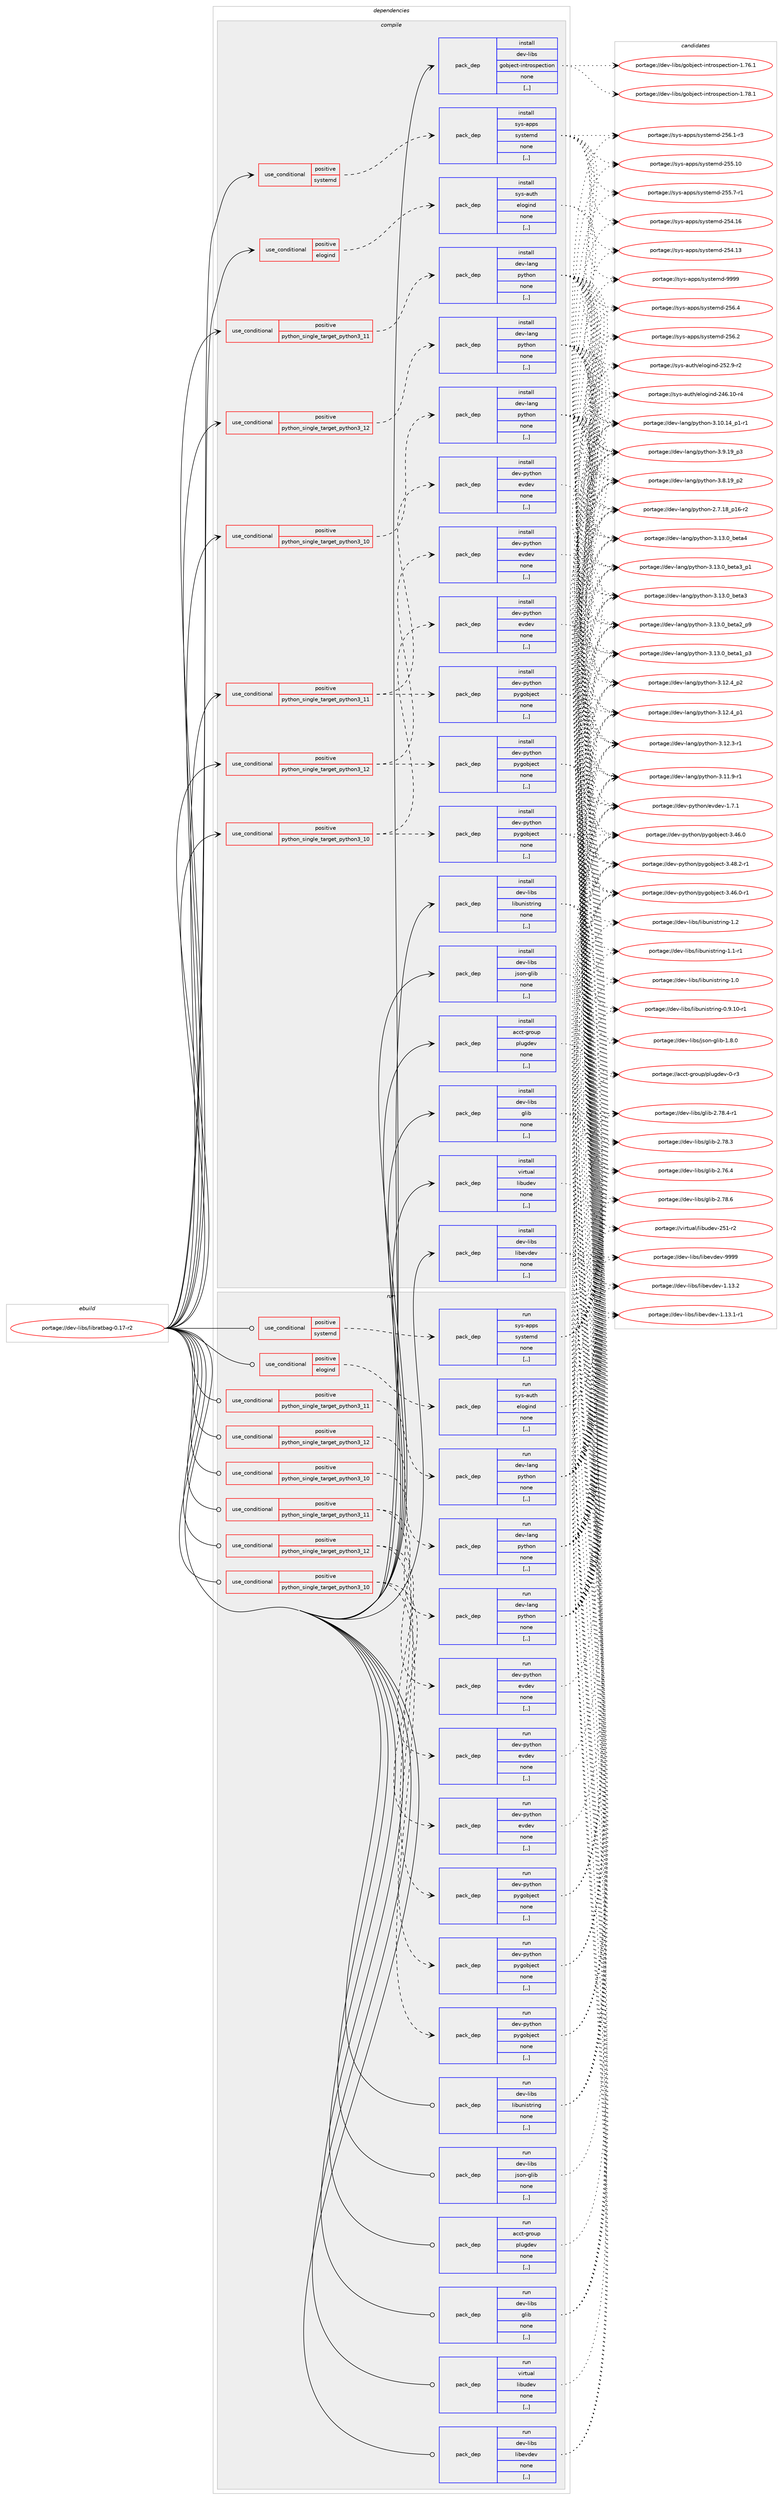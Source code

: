 digraph prolog {

# *************
# Graph options
# *************

newrank=true;
concentrate=true;
compound=true;
graph [rankdir=LR,fontname=Helvetica,fontsize=10,ranksep=1.5];#, ranksep=2.5, nodesep=0.2];
edge  [arrowhead=vee];
node  [fontname=Helvetica,fontsize=10];

# **********
# The ebuild
# **********

subgraph cluster_leftcol {
color=gray;
label=<<i>ebuild</i>>;
id [label="portage://dev-libs/libratbag-0.17-r2", color=red, width=4, href="../dev-libs/libratbag-0.17-r2.svg"];
}

# ****************
# The dependencies
# ****************

subgraph cluster_midcol {
color=gray;
label=<<i>dependencies</i>>;
subgraph cluster_compile {
fillcolor="#eeeeee";
style=filled;
label=<<i>compile</i>>;
subgraph cond27212 {
dependency111321 [label=<<TABLE BORDER="0" CELLBORDER="1" CELLSPACING="0" CELLPADDING="4"><TR><TD ROWSPAN="3" CELLPADDING="10">use_conditional</TD></TR><TR><TD>positive</TD></TR><TR><TD>elogind</TD></TR></TABLE>>, shape=none, color=red];
subgraph pack82915 {
dependency111322 [label=<<TABLE BORDER="0" CELLBORDER="1" CELLSPACING="0" CELLPADDING="4" WIDTH="220"><TR><TD ROWSPAN="6" CELLPADDING="30">pack_dep</TD></TR><TR><TD WIDTH="110">install</TD></TR><TR><TD>sys-auth</TD></TR><TR><TD>elogind</TD></TR><TR><TD>none</TD></TR><TR><TD>[,,]</TD></TR></TABLE>>, shape=none, color=blue];
}
dependency111321:e -> dependency111322:w [weight=20,style="dashed",arrowhead="vee"];
}
id:e -> dependency111321:w [weight=20,style="solid",arrowhead="vee"];
subgraph cond27213 {
dependency111323 [label=<<TABLE BORDER="0" CELLBORDER="1" CELLSPACING="0" CELLPADDING="4"><TR><TD ROWSPAN="3" CELLPADDING="10">use_conditional</TD></TR><TR><TD>positive</TD></TR><TR><TD>python_single_target_python3_10</TD></TR></TABLE>>, shape=none, color=red];
subgraph pack82916 {
dependency111324 [label=<<TABLE BORDER="0" CELLBORDER="1" CELLSPACING="0" CELLPADDING="4" WIDTH="220"><TR><TD ROWSPAN="6" CELLPADDING="30">pack_dep</TD></TR><TR><TD WIDTH="110">install</TD></TR><TR><TD>dev-lang</TD></TR><TR><TD>python</TD></TR><TR><TD>none</TD></TR><TR><TD>[,,]</TD></TR></TABLE>>, shape=none, color=blue];
}
dependency111323:e -> dependency111324:w [weight=20,style="dashed",arrowhead="vee"];
}
id:e -> dependency111323:w [weight=20,style="solid",arrowhead="vee"];
subgraph cond27214 {
dependency111325 [label=<<TABLE BORDER="0" CELLBORDER="1" CELLSPACING="0" CELLPADDING="4"><TR><TD ROWSPAN="3" CELLPADDING="10">use_conditional</TD></TR><TR><TD>positive</TD></TR><TR><TD>python_single_target_python3_10</TD></TR></TABLE>>, shape=none, color=red];
subgraph pack82917 {
dependency111326 [label=<<TABLE BORDER="0" CELLBORDER="1" CELLSPACING="0" CELLPADDING="4" WIDTH="220"><TR><TD ROWSPAN="6" CELLPADDING="30">pack_dep</TD></TR><TR><TD WIDTH="110">install</TD></TR><TR><TD>dev-python</TD></TR><TR><TD>pygobject</TD></TR><TR><TD>none</TD></TR><TR><TD>[,,]</TD></TR></TABLE>>, shape=none, color=blue];
}
dependency111325:e -> dependency111326:w [weight=20,style="dashed",arrowhead="vee"];
subgraph pack82918 {
dependency111327 [label=<<TABLE BORDER="0" CELLBORDER="1" CELLSPACING="0" CELLPADDING="4" WIDTH="220"><TR><TD ROWSPAN="6" CELLPADDING="30">pack_dep</TD></TR><TR><TD WIDTH="110">install</TD></TR><TR><TD>dev-python</TD></TR><TR><TD>evdev</TD></TR><TR><TD>none</TD></TR><TR><TD>[,,]</TD></TR></TABLE>>, shape=none, color=blue];
}
dependency111325:e -> dependency111327:w [weight=20,style="dashed",arrowhead="vee"];
}
id:e -> dependency111325:w [weight=20,style="solid",arrowhead="vee"];
subgraph cond27215 {
dependency111328 [label=<<TABLE BORDER="0" CELLBORDER="1" CELLSPACING="0" CELLPADDING="4"><TR><TD ROWSPAN="3" CELLPADDING="10">use_conditional</TD></TR><TR><TD>positive</TD></TR><TR><TD>python_single_target_python3_11</TD></TR></TABLE>>, shape=none, color=red];
subgraph pack82919 {
dependency111329 [label=<<TABLE BORDER="0" CELLBORDER="1" CELLSPACING="0" CELLPADDING="4" WIDTH="220"><TR><TD ROWSPAN="6" CELLPADDING="30">pack_dep</TD></TR><TR><TD WIDTH="110">install</TD></TR><TR><TD>dev-lang</TD></TR><TR><TD>python</TD></TR><TR><TD>none</TD></TR><TR><TD>[,,]</TD></TR></TABLE>>, shape=none, color=blue];
}
dependency111328:e -> dependency111329:w [weight=20,style="dashed",arrowhead="vee"];
}
id:e -> dependency111328:w [weight=20,style="solid",arrowhead="vee"];
subgraph cond27216 {
dependency111330 [label=<<TABLE BORDER="0" CELLBORDER="1" CELLSPACING="0" CELLPADDING="4"><TR><TD ROWSPAN="3" CELLPADDING="10">use_conditional</TD></TR><TR><TD>positive</TD></TR><TR><TD>python_single_target_python3_11</TD></TR></TABLE>>, shape=none, color=red];
subgraph pack82920 {
dependency111331 [label=<<TABLE BORDER="0" CELLBORDER="1" CELLSPACING="0" CELLPADDING="4" WIDTH="220"><TR><TD ROWSPAN="6" CELLPADDING="30">pack_dep</TD></TR><TR><TD WIDTH="110">install</TD></TR><TR><TD>dev-python</TD></TR><TR><TD>pygobject</TD></TR><TR><TD>none</TD></TR><TR><TD>[,,]</TD></TR></TABLE>>, shape=none, color=blue];
}
dependency111330:e -> dependency111331:w [weight=20,style="dashed",arrowhead="vee"];
subgraph pack82921 {
dependency111332 [label=<<TABLE BORDER="0" CELLBORDER="1" CELLSPACING="0" CELLPADDING="4" WIDTH="220"><TR><TD ROWSPAN="6" CELLPADDING="30">pack_dep</TD></TR><TR><TD WIDTH="110">install</TD></TR><TR><TD>dev-python</TD></TR><TR><TD>evdev</TD></TR><TR><TD>none</TD></TR><TR><TD>[,,]</TD></TR></TABLE>>, shape=none, color=blue];
}
dependency111330:e -> dependency111332:w [weight=20,style="dashed",arrowhead="vee"];
}
id:e -> dependency111330:w [weight=20,style="solid",arrowhead="vee"];
subgraph cond27217 {
dependency111333 [label=<<TABLE BORDER="0" CELLBORDER="1" CELLSPACING="0" CELLPADDING="4"><TR><TD ROWSPAN="3" CELLPADDING="10">use_conditional</TD></TR><TR><TD>positive</TD></TR><TR><TD>python_single_target_python3_12</TD></TR></TABLE>>, shape=none, color=red];
subgraph pack82922 {
dependency111334 [label=<<TABLE BORDER="0" CELLBORDER="1" CELLSPACING="0" CELLPADDING="4" WIDTH="220"><TR><TD ROWSPAN="6" CELLPADDING="30">pack_dep</TD></TR><TR><TD WIDTH="110">install</TD></TR><TR><TD>dev-lang</TD></TR><TR><TD>python</TD></TR><TR><TD>none</TD></TR><TR><TD>[,,]</TD></TR></TABLE>>, shape=none, color=blue];
}
dependency111333:e -> dependency111334:w [weight=20,style="dashed",arrowhead="vee"];
}
id:e -> dependency111333:w [weight=20,style="solid",arrowhead="vee"];
subgraph cond27218 {
dependency111335 [label=<<TABLE BORDER="0" CELLBORDER="1" CELLSPACING="0" CELLPADDING="4"><TR><TD ROWSPAN="3" CELLPADDING="10">use_conditional</TD></TR><TR><TD>positive</TD></TR><TR><TD>python_single_target_python3_12</TD></TR></TABLE>>, shape=none, color=red];
subgraph pack82923 {
dependency111336 [label=<<TABLE BORDER="0" CELLBORDER="1" CELLSPACING="0" CELLPADDING="4" WIDTH="220"><TR><TD ROWSPAN="6" CELLPADDING="30">pack_dep</TD></TR><TR><TD WIDTH="110">install</TD></TR><TR><TD>dev-python</TD></TR><TR><TD>pygobject</TD></TR><TR><TD>none</TD></TR><TR><TD>[,,]</TD></TR></TABLE>>, shape=none, color=blue];
}
dependency111335:e -> dependency111336:w [weight=20,style="dashed",arrowhead="vee"];
subgraph pack82924 {
dependency111337 [label=<<TABLE BORDER="0" CELLBORDER="1" CELLSPACING="0" CELLPADDING="4" WIDTH="220"><TR><TD ROWSPAN="6" CELLPADDING="30">pack_dep</TD></TR><TR><TD WIDTH="110">install</TD></TR><TR><TD>dev-python</TD></TR><TR><TD>evdev</TD></TR><TR><TD>none</TD></TR><TR><TD>[,,]</TD></TR></TABLE>>, shape=none, color=blue];
}
dependency111335:e -> dependency111337:w [weight=20,style="dashed",arrowhead="vee"];
}
id:e -> dependency111335:w [weight=20,style="solid",arrowhead="vee"];
subgraph cond27219 {
dependency111338 [label=<<TABLE BORDER="0" CELLBORDER="1" CELLSPACING="0" CELLPADDING="4"><TR><TD ROWSPAN="3" CELLPADDING="10">use_conditional</TD></TR><TR><TD>positive</TD></TR><TR><TD>systemd</TD></TR></TABLE>>, shape=none, color=red];
subgraph pack82925 {
dependency111339 [label=<<TABLE BORDER="0" CELLBORDER="1" CELLSPACING="0" CELLPADDING="4" WIDTH="220"><TR><TD ROWSPAN="6" CELLPADDING="30">pack_dep</TD></TR><TR><TD WIDTH="110">install</TD></TR><TR><TD>sys-apps</TD></TR><TR><TD>systemd</TD></TR><TR><TD>none</TD></TR><TR><TD>[,,]</TD></TR></TABLE>>, shape=none, color=blue];
}
dependency111338:e -> dependency111339:w [weight=20,style="dashed",arrowhead="vee"];
}
id:e -> dependency111338:w [weight=20,style="solid",arrowhead="vee"];
subgraph pack82926 {
dependency111340 [label=<<TABLE BORDER="0" CELLBORDER="1" CELLSPACING="0" CELLPADDING="4" WIDTH="220"><TR><TD ROWSPAN="6" CELLPADDING="30">pack_dep</TD></TR><TR><TD WIDTH="110">install</TD></TR><TR><TD>acct-group</TD></TR><TR><TD>plugdev</TD></TR><TR><TD>none</TD></TR><TR><TD>[,,]</TD></TR></TABLE>>, shape=none, color=blue];
}
id:e -> dependency111340:w [weight=20,style="solid",arrowhead="vee"];
subgraph pack82927 {
dependency111341 [label=<<TABLE BORDER="0" CELLBORDER="1" CELLSPACING="0" CELLPADDING="4" WIDTH="220"><TR><TD ROWSPAN="6" CELLPADDING="30">pack_dep</TD></TR><TR><TD WIDTH="110">install</TD></TR><TR><TD>dev-libs</TD></TR><TR><TD>glib</TD></TR><TR><TD>none</TD></TR><TR><TD>[,,]</TD></TR></TABLE>>, shape=none, color=blue];
}
id:e -> dependency111341:w [weight=20,style="solid",arrowhead="vee"];
subgraph pack82928 {
dependency111342 [label=<<TABLE BORDER="0" CELLBORDER="1" CELLSPACING="0" CELLPADDING="4" WIDTH="220"><TR><TD ROWSPAN="6" CELLPADDING="30">pack_dep</TD></TR><TR><TD WIDTH="110">install</TD></TR><TR><TD>dev-libs</TD></TR><TR><TD>gobject-introspection</TD></TR><TR><TD>none</TD></TR><TR><TD>[,,]</TD></TR></TABLE>>, shape=none, color=blue];
}
id:e -> dependency111342:w [weight=20,style="solid",arrowhead="vee"];
subgraph pack82929 {
dependency111343 [label=<<TABLE BORDER="0" CELLBORDER="1" CELLSPACING="0" CELLPADDING="4" WIDTH="220"><TR><TD ROWSPAN="6" CELLPADDING="30">pack_dep</TD></TR><TR><TD WIDTH="110">install</TD></TR><TR><TD>dev-libs</TD></TR><TR><TD>json-glib</TD></TR><TR><TD>none</TD></TR><TR><TD>[,,]</TD></TR></TABLE>>, shape=none, color=blue];
}
id:e -> dependency111343:w [weight=20,style="solid",arrowhead="vee"];
subgraph pack82930 {
dependency111344 [label=<<TABLE BORDER="0" CELLBORDER="1" CELLSPACING="0" CELLPADDING="4" WIDTH="220"><TR><TD ROWSPAN="6" CELLPADDING="30">pack_dep</TD></TR><TR><TD WIDTH="110">install</TD></TR><TR><TD>dev-libs</TD></TR><TR><TD>libevdev</TD></TR><TR><TD>none</TD></TR><TR><TD>[,,]</TD></TR></TABLE>>, shape=none, color=blue];
}
id:e -> dependency111344:w [weight=20,style="solid",arrowhead="vee"];
subgraph pack82931 {
dependency111345 [label=<<TABLE BORDER="0" CELLBORDER="1" CELLSPACING="0" CELLPADDING="4" WIDTH="220"><TR><TD ROWSPAN="6" CELLPADDING="30">pack_dep</TD></TR><TR><TD WIDTH="110">install</TD></TR><TR><TD>dev-libs</TD></TR><TR><TD>libunistring</TD></TR><TR><TD>none</TD></TR><TR><TD>[,,]</TD></TR></TABLE>>, shape=none, color=blue];
}
id:e -> dependency111345:w [weight=20,style="solid",arrowhead="vee"];
subgraph pack82932 {
dependency111346 [label=<<TABLE BORDER="0" CELLBORDER="1" CELLSPACING="0" CELLPADDING="4" WIDTH="220"><TR><TD ROWSPAN="6" CELLPADDING="30">pack_dep</TD></TR><TR><TD WIDTH="110">install</TD></TR><TR><TD>virtual</TD></TR><TR><TD>libudev</TD></TR><TR><TD>none</TD></TR><TR><TD>[,,]</TD></TR></TABLE>>, shape=none, color=blue];
}
id:e -> dependency111346:w [weight=20,style="solid",arrowhead="vee"];
}
subgraph cluster_compileandrun {
fillcolor="#eeeeee";
style=filled;
label=<<i>compile and run</i>>;
}
subgraph cluster_run {
fillcolor="#eeeeee";
style=filled;
label=<<i>run</i>>;
subgraph cond27220 {
dependency111347 [label=<<TABLE BORDER="0" CELLBORDER="1" CELLSPACING="0" CELLPADDING="4"><TR><TD ROWSPAN="3" CELLPADDING="10">use_conditional</TD></TR><TR><TD>positive</TD></TR><TR><TD>elogind</TD></TR></TABLE>>, shape=none, color=red];
subgraph pack82933 {
dependency111348 [label=<<TABLE BORDER="0" CELLBORDER="1" CELLSPACING="0" CELLPADDING="4" WIDTH="220"><TR><TD ROWSPAN="6" CELLPADDING="30">pack_dep</TD></TR><TR><TD WIDTH="110">run</TD></TR><TR><TD>sys-auth</TD></TR><TR><TD>elogind</TD></TR><TR><TD>none</TD></TR><TR><TD>[,,]</TD></TR></TABLE>>, shape=none, color=blue];
}
dependency111347:e -> dependency111348:w [weight=20,style="dashed",arrowhead="vee"];
}
id:e -> dependency111347:w [weight=20,style="solid",arrowhead="odot"];
subgraph cond27221 {
dependency111349 [label=<<TABLE BORDER="0" CELLBORDER="1" CELLSPACING="0" CELLPADDING="4"><TR><TD ROWSPAN="3" CELLPADDING="10">use_conditional</TD></TR><TR><TD>positive</TD></TR><TR><TD>python_single_target_python3_10</TD></TR></TABLE>>, shape=none, color=red];
subgraph pack82934 {
dependency111350 [label=<<TABLE BORDER="0" CELLBORDER="1" CELLSPACING="0" CELLPADDING="4" WIDTH="220"><TR><TD ROWSPAN="6" CELLPADDING="30">pack_dep</TD></TR><TR><TD WIDTH="110">run</TD></TR><TR><TD>dev-lang</TD></TR><TR><TD>python</TD></TR><TR><TD>none</TD></TR><TR><TD>[,,]</TD></TR></TABLE>>, shape=none, color=blue];
}
dependency111349:e -> dependency111350:w [weight=20,style="dashed",arrowhead="vee"];
}
id:e -> dependency111349:w [weight=20,style="solid",arrowhead="odot"];
subgraph cond27222 {
dependency111351 [label=<<TABLE BORDER="0" CELLBORDER="1" CELLSPACING="0" CELLPADDING="4"><TR><TD ROWSPAN="3" CELLPADDING="10">use_conditional</TD></TR><TR><TD>positive</TD></TR><TR><TD>python_single_target_python3_10</TD></TR></TABLE>>, shape=none, color=red];
subgraph pack82935 {
dependency111352 [label=<<TABLE BORDER="0" CELLBORDER="1" CELLSPACING="0" CELLPADDING="4" WIDTH="220"><TR><TD ROWSPAN="6" CELLPADDING="30">pack_dep</TD></TR><TR><TD WIDTH="110">run</TD></TR><TR><TD>dev-python</TD></TR><TR><TD>pygobject</TD></TR><TR><TD>none</TD></TR><TR><TD>[,,]</TD></TR></TABLE>>, shape=none, color=blue];
}
dependency111351:e -> dependency111352:w [weight=20,style="dashed",arrowhead="vee"];
subgraph pack82936 {
dependency111353 [label=<<TABLE BORDER="0" CELLBORDER="1" CELLSPACING="0" CELLPADDING="4" WIDTH="220"><TR><TD ROWSPAN="6" CELLPADDING="30">pack_dep</TD></TR><TR><TD WIDTH="110">run</TD></TR><TR><TD>dev-python</TD></TR><TR><TD>evdev</TD></TR><TR><TD>none</TD></TR><TR><TD>[,,]</TD></TR></TABLE>>, shape=none, color=blue];
}
dependency111351:e -> dependency111353:w [weight=20,style="dashed",arrowhead="vee"];
}
id:e -> dependency111351:w [weight=20,style="solid",arrowhead="odot"];
subgraph cond27223 {
dependency111354 [label=<<TABLE BORDER="0" CELLBORDER="1" CELLSPACING="0" CELLPADDING="4"><TR><TD ROWSPAN="3" CELLPADDING="10">use_conditional</TD></TR><TR><TD>positive</TD></TR><TR><TD>python_single_target_python3_11</TD></TR></TABLE>>, shape=none, color=red];
subgraph pack82937 {
dependency111355 [label=<<TABLE BORDER="0" CELLBORDER="1" CELLSPACING="0" CELLPADDING="4" WIDTH="220"><TR><TD ROWSPAN="6" CELLPADDING="30">pack_dep</TD></TR><TR><TD WIDTH="110">run</TD></TR><TR><TD>dev-lang</TD></TR><TR><TD>python</TD></TR><TR><TD>none</TD></TR><TR><TD>[,,]</TD></TR></TABLE>>, shape=none, color=blue];
}
dependency111354:e -> dependency111355:w [weight=20,style="dashed",arrowhead="vee"];
}
id:e -> dependency111354:w [weight=20,style="solid",arrowhead="odot"];
subgraph cond27224 {
dependency111356 [label=<<TABLE BORDER="0" CELLBORDER="1" CELLSPACING="0" CELLPADDING="4"><TR><TD ROWSPAN="3" CELLPADDING="10">use_conditional</TD></TR><TR><TD>positive</TD></TR><TR><TD>python_single_target_python3_11</TD></TR></TABLE>>, shape=none, color=red];
subgraph pack82938 {
dependency111357 [label=<<TABLE BORDER="0" CELLBORDER="1" CELLSPACING="0" CELLPADDING="4" WIDTH="220"><TR><TD ROWSPAN="6" CELLPADDING="30">pack_dep</TD></TR><TR><TD WIDTH="110">run</TD></TR><TR><TD>dev-python</TD></TR><TR><TD>pygobject</TD></TR><TR><TD>none</TD></TR><TR><TD>[,,]</TD></TR></TABLE>>, shape=none, color=blue];
}
dependency111356:e -> dependency111357:w [weight=20,style="dashed",arrowhead="vee"];
subgraph pack82939 {
dependency111358 [label=<<TABLE BORDER="0" CELLBORDER="1" CELLSPACING="0" CELLPADDING="4" WIDTH="220"><TR><TD ROWSPAN="6" CELLPADDING="30">pack_dep</TD></TR><TR><TD WIDTH="110">run</TD></TR><TR><TD>dev-python</TD></TR><TR><TD>evdev</TD></TR><TR><TD>none</TD></TR><TR><TD>[,,]</TD></TR></TABLE>>, shape=none, color=blue];
}
dependency111356:e -> dependency111358:w [weight=20,style="dashed",arrowhead="vee"];
}
id:e -> dependency111356:w [weight=20,style="solid",arrowhead="odot"];
subgraph cond27225 {
dependency111359 [label=<<TABLE BORDER="0" CELLBORDER="1" CELLSPACING="0" CELLPADDING="4"><TR><TD ROWSPAN="3" CELLPADDING="10">use_conditional</TD></TR><TR><TD>positive</TD></TR><TR><TD>python_single_target_python3_12</TD></TR></TABLE>>, shape=none, color=red];
subgraph pack82940 {
dependency111360 [label=<<TABLE BORDER="0" CELLBORDER="1" CELLSPACING="0" CELLPADDING="4" WIDTH="220"><TR><TD ROWSPAN="6" CELLPADDING="30">pack_dep</TD></TR><TR><TD WIDTH="110">run</TD></TR><TR><TD>dev-lang</TD></TR><TR><TD>python</TD></TR><TR><TD>none</TD></TR><TR><TD>[,,]</TD></TR></TABLE>>, shape=none, color=blue];
}
dependency111359:e -> dependency111360:w [weight=20,style="dashed",arrowhead="vee"];
}
id:e -> dependency111359:w [weight=20,style="solid",arrowhead="odot"];
subgraph cond27226 {
dependency111361 [label=<<TABLE BORDER="0" CELLBORDER="1" CELLSPACING="0" CELLPADDING="4"><TR><TD ROWSPAN="3" CELLPADDING="10">use_conditional</TD></TR><TR><TD>positive</TD></TR><TR><TD>python_single_target_python3_12</TD></TR></TABLE>>, shape=none, color=red];
subgraph pack82941 {
dependency111362 [label=<<TABLE BORDER="0" CELLBORDER="1" CELLSPACING="0" CELLPADDING="4" WIDTH="220"><TR><TD ROWSPAN="6" CELLPADDING="30">pack_dep</TD></TR><TR><TD WIDTH="110">run</TD></TR><TR><TD>dev-python</TD></TR><TR><TD>pygobject</TD></TR><TR><TD>none</TD></TR><TR><TD>[,,]</TD></TR></TABLE>>, shape=none, color=blue];
}
dependency111361:e -> dependency111362:w [weight=20,style="dashed",arrowhead="vee"];
subgraph pack82942 {
dependency111363 [label=<<TABLE BORDER="0" CELLBORDER="1" CELLSPACING="0" CELLPADDING="4" WIDTH="220"><TR><TD ROWSPAN="6" CELLPADDING="30">pack_dep</TD></TR><TR><TD WIDTH="110">run</TD></TR><TR><TD>dev-python</TD></TR><TR><TD>evdev</TD></TR><TR><TD>none</TD></TR><TR><TD>[,,]</TD></TR></TABLE>>, shape=none, color=blue];
}
dependency111361:e -> dependency111363:w [weight=20,style="dashed",arrowhead="vee"];
}
id:e -> dependency111361:w [weight=20,style="solid",arrowhead="odot"];
subgraph cond27227 {
dependency111364 [label=<<TABLE BORDER="0" CELLBORDER="1" CELLSPACING="0" CELLPADDING="4"><TR><TD ROWSPAN="3" CELLPADDING="10">use_conditional</TD></TR><TR><TD>positive</TD></TR><TR><TD>systemd</TD></TR></TABLE>>, shape=none, color=red];
subgraph pack82943 {
dependency111365 [label=<<TABLE BORDER="0" CELLBORDER="1" CELLSPACING="0" CELLPADDING="4" WIDTH="220"><TR><TD ROWSPAN="6" CELLPADDING="30">pack_dep</TD></TR><TR><TD WIDTH="110">run</TD></TR><TR><TD>sys-apps</TD></TR><TR><TD>systemd</TD></TR><TR><TD>none</TD></TR><TR><TD>[,,]</TD></TR></TABLE>>, shape=none, color=blue];
}
dependency111364:e -> dependency111365:w [weight=20,style="dashed",arrowhead="vee"];
}
id:e -> dependency111364:w [weight=20,style="solid",arrowhead="odot"];
subgraph pack82944 {
dependency111366 [label=<<TABLE BORDER="0" CELLBORDER="1" CELLSPACING="0" CELLPADDING="4" WIDTH="220"><TR><TD ROWSPAN="6" CELLPADDING="30">pack_dep</TD></TR><TR><TD WIDTH="110">run</TD></TR><TR><TD>acct-group</TD></TR><TR><TD>plugdev</TD></TR><TR><TD>none</TD></TR><TR><TD>[,,]</TD></TR></TABLE>>, shape=none, color=blue];
}
id:e -> dependency111366:w [weight=20,style="solid",arrowhead="odot"];
subgraph pack82945 {
dependency111367 [label=<<TABLE BORDER="0" CELLBORDER="1" CELLSPACING="0" CELLPADDING="4" WIDTH="220"><TR><TD ROWSPAN="6" CELLPADDING="30">pack_dep</TD></TR><TR><TD WIDTH="110">run</TD></TR><TR><TD>dev-libs</TD></TR><TR><TD>glib</TD></TR><TR><TD>none</TD></TR><TR><TD>[,,]</TD></TR></TABLE>>, shape=none, color=blue];
}
id:e -> dependency111367:w [weight=20,style="solid",arrowhead="odot"];
subgraph pack82946 {
dependency111368 [label=<<TABLE BORDER="0" CELLBORDER="1" CELLSPACING="0" CELLPADDING="4" WIDTH="220"><TR><TD ROWSPAN="6" CELLPADDING="30">pack_dep</TD></TR><TR><TD WIDTH="110">run</TD></TR><TR><TD>dev-libs</TD></TR><TR><TD>json-glib</TD></TR><TR><TD>none</TD></TR><TR><TD>[,,]</TD></TR></TABLE>>, shape=none, color=blue];
}
id:e -> dependency111368:w [weight=20,style="solid",arrowhead="odot"];
subgraph pack82947 {
dependency111369 [label=<<TABLE BORDER="0" CELLBORDER="1" CELLSPACING="0" CELLPADDING="4" WIDTH="220"><TR><TD ROWSPAN="6" CELLPADDING="30">pack_dep</TD></TR><TR><TD WIDTH="110">run</TD></TR><TR><TD>dev-libs</TD></TR><TR><TD>libevdev</TD></TR><TR><TD>none</TD></TR><TR><TD>[,,]</TD></TR></TABLE>>, shape=none, color=blue];
}
id:e -> dependency111369:w [weight=20,style="solid",arrowhead="odot"];
subgraph pack82948 {
dependency111370 [label=<<TABLE BORDER="0" CELLBORDER="1" CELLSPACING="0" CELLPADDING="4" WIDTH="220"><TR><TD ROWSPAN="6" CELLPADDING="30">pack_dep</TD></TR><TR><TD WIDTH="110">run</TD></TR><TR><TD>dev-libs</TD></TR><TR><TD>libunistring</TD></TR><TR><TD>none</TD></TR><TR><TD>[,,]</TD></TR></TABLE>>, shape=none, color=blue];
}
id:e -> dependency111370:w [weight=20,style="solid",arrowhead="odot"];
subgraph pack82949 {
dependency111371 [label=<<TABLE BORDER="0" CELLBORDER="1" CELLSPACING="0" CELLPADDING="4" WIDTH="220"><TR><TD ROWSPAN="6" CELLPADDING="30">pack_dep</TD></TR><TR><TD WIDTH="110">run</TD></TR><TR><TD>virtual</TD></TR><TR><TD>libudev</TD></TR><TR><TD>none</TD></TR><TR><TD>[,,]</TD></TR></TABLE>>, shape=none, color=blue];
}
id:e -> dependency111371:w [weight=20,style="solid",arrowhead="odot"];
}
}

# **************
# The candidates
# **************

subgraph cluster_choices {
rank=same;
color=gray;
label=<<i>candidates</i>>;

subgraph choice82915 {
color=black;
nodesep=1;
choice1151211154597117116104471011081111031051101004550535046574511450 [label="portage://sys-auth/elogind-252.9-r2", color=red, width=4,href="../sys-auth/elogind-252.9-r2.svg"];
choice115121115459711711610447101108111103105110100455052544649484511452 [label="portage://sys-auth/elogind-246.10-r4", color=red, width=4,href="../sys-auth/elogind-246.10-r4.svg"];
dependency111322:e -> choice1151211154597117116104471011081111031051101004550535046574511450:w [style=dotted,weight="100"];
dependency111322:e -> choice115121115459711711610447101108111103105110100455052544649484511452:w [style=dotted,weight="100"];
}
subgraph choice82916 {
color=black;
nodesep=1;
choice1001011184510897110103471121211161041111104551464951464895981011169752 [label="portage://dev-lang/python-3.13.0_beta4", color=red, width=4,href="../dev-lang/python-3.13.0_beta4.svg"];
choice10010111845108971101034711212111610411111045514649514648959810111697519511249 [label="portage://dev-lang/python-3.13.0_beta3_p1", color=red, width=4,href="../dev-lang/python-3.13.0_beta3_p1.svg"];
choice1001011184510897110103471121211161041111104551464951464895981011169751 [label="portage://dev-lang/python-3.13.0_beta3", color=red, width=4,href="../dev-lang/python-3.13.0_beta3.svg"];
choice10010111845108971101034711212111610411111045514649514648959810111697509511257 [label="portage://dev-lang/python-3.13.0_beta2_p9", color=red, width=4,href="../dev-lang/python-3.13.0_beta2_p9.svg"];
choice10010111845108971101034711212111610411111045514649514648959810111697499511251 [label="portage://dev-lang/python-3.13.0_beta1_p3", color=red, width=4,href="../dev-lang/python-3.13.0_beta1_p3.svg"];
choice100101118451089711010347112121116104111110455146495046529511250 [label="portage://dev-lang/python-3.12.4_p2", color=red, width=4,href="../dev-lang/python-3.12.4_p2.svg"];
choice100101118451089711010347112121116104111110455146495046529511249 [label="portage://dev-lang/python-3.12.4_p1", color=red, width=4,href="../dev-lang/python-3.12.4_p1.svg"];
choice100101118451089711010347112121116104111110455146495046514511449 [label="portage://dev-lang/python-3.12.3-r1", color=red, width=4,href="../dev-lang/python-3.12.3-r1.svg"];
choice100101118451089711010347112121116104111110455146494946574511449 [label="portage://dev-lang/python-3.11.9-r1", color=red, width=4,href="../dev-lang/python-3.11.9-r1.svg"];
choice100101118451089711010347112121116104111110455146494846495295112494511449 [label="portage://dev-lang/python-3.10.14_p1-r1", color=red, width=4,href="../dev-lang/python-3.10.14_p1-r1.svg"];
choice100101118451089711010347112121116104111110455146574649579511251 [label="portage://dev-lang/python-3.9.19_p3", color=red, width=4,href="../dev-lang/python-3.9.19_p3.svg"];
choice100101118451089711010347112121116104111110455146564649579511250 [label="portage://dev-lang/python-3.8.19_p2", color=red, width=4,href="../dev-lang/python-3.8.19_p2.svg"];
choice100101118451089711010347112121116104111110455046554649569511249544511450 [label="portage://dev-lang/python-2.7.18_p16-r2", color=red, width=4,href="../dev-lang/python-2.7.18_p16-r2.svg"];
dependency111324:e -> choice1001011184510897110103471121211161041111104551464951464895981011169752:w [style=dotted,weight="100"];
dependency111324:e -> choice10010111845108971101034711212111610411111045514649514648959810111697519511249:w [style=dotted,weight="100"];
dependency111324:e -> choice1001011184510897110103471121211161041111104551464951464895981011169751:w [style=dotted,weight="100"];
dependency111324:e -> choice10010111845108971101034711212111610411111045514649514648959810111697509511257:w [style=dotted,weight="100"];
dependency111324:e -> choice10010111845108971101034711212111610411111045514649514648959810111697499511251:w [style=dotted,weight="100"];
dependency111324:e -> choice100101118451089711010347112121116104111110455146495046529511250:w [style=dotted,weight="100"];
dependency111324:e -> choice100101118451089711010347112121116104111110455146495046529511249:w [style=dotted,weight="100"];
dependency111324:e -> choice100101118451089711010347112121116104111110455146495046514511449:w [style=dotted,weight="100"];
dependency111324:e -> choice100101118451089711010347112121116104111110455146494946574511449:w [style=dotted,weight="100"];
dependency111324:e -> choice100101118451089711010347112121116104111110455146494846495295112494511449:w [style=dotted,weight="100"];
dependency111324:e -> choice100101118451089711010347112121116104111110455146574649579511251:w [style=dotted,weight="100"];
dependency111324:e -> choice100101118451089711010347112121116104111110455146564649579511250:w [style=dotted,weight="100"];
dependency111324:e -> choice100101118451089711010347112121116104111110455046554649569511249544511450:w [style=dotted,weight="100"];
}
subgraph choice82917 {
color=black;
nodesep=1;
choice10010111845112121116104111110471121211031119810610199116455146525646504511449 [label="portage://dev-python/pygobject-3.48.2-r1", color=red, width=4,href="../dev-python/pygobject-3.48.2-r1.svg"];
choice10010111845112121116104111110471121211031119810610199116455146525446484511449 [label="portage://dev-python/pygobject-3.46.0-r1", color=red, width=4,href="../dev-python/pygobject-3.46.0-r1.svg"];
choice1001011184511212111610411111047112121103111981061019911645514652544648 [label="portage://dev-python/pygobject-3.46.0", color=red, width=4,href="../dev-python/pygobject-3.46.0.svg"];
dependency111326:e -> choice10010111845112121116104111110471121211031119810610199116455146525646504511449:w [style=dotted,weight="100"];
dependency111326:e -> choice10010111845112121116104111110471121211031119810610199116455146525446484511449:w [style=dotted,weight="100"];
dependency111326:e -> choice1001011184511212111610411111047112121103111981061019911645514652544648:w [style=dotted,weight="100"];
}
subgraph choice82918 {
color=black;
nodesep=1;
choice1001011184511212111610411111047101118100101118454946554649 [label="portage://dev-python/evdev-1.7.1", color=red, width=4,href="../dev-python/evdev-1.7.1.svg"];
dependency111327:e -> choice1001011184511212111610411111047101118100101118454946554649:w [style=dotted,weight="100"];
}
subgraph choice82919 {
color=black;
nodesep=1;
choice1001011184510897110103471121211161041111104551464951464895981011169752 [label="portage://dev-lang/python-3.13.0_beta4", color=red, width=4,href="../dev-lang/python-3.13.0_beta4.svg"];
choice10010111845108971101034711212111610411111045514649514648959810111697519511249 [label="portage://dev-lang/python-3.13.0_beta3_p1", color=red, width=4,href="../dev-lang/python-3.13.0_beta3_p1.svg"];
choice1001011184510897110103471121211161041111104551464951464895981011169751 [label="portage://dev-lang/python-3.13.0_beta3", color=red, width=4,href="../dev-lang/python-3.13.0_beta3.svg"];
choice10010111845108971101034711212111610411111045514649514648959810111697509511257 [label="portage://dev-lang/python-3.13.0_beta2_p9", color=red, width=4,href="../dev-lang/python-3.13.0_beta2_p9.svg"];
choice10010111845108971101034711212111610411111045514649514648959810111697499511251 [label="portage://dev-lang/python-3.13.0_beta1_p3", color=red, width=4,href="../dev-lang/python-3.13.0_beta1_p3.svg"];
choice100101118451089711010347112121116104111110455146495046529511250 [label="portage://dev-lang/python-3.12.4_p2", color=red, width=4,href="../dev-lang/python-3.12.4_p2.svg"];
choice100101118451089711010347112121116104111110455146495046529511249 [label="portage://dev-lang/python-3.12.4_p1", color=red, width=4,href="../dev-lang/python-3.12.4_p1.svg"];
choice100101118451089711010347112121116104111110455146495046514511449 [label="portage://dev-lang/python-3.12.3-r1", color=red, width=4,href="../dev-lang/python-3.12.3-r1.svg"];
choice100101118451089711010347112121116104111110455146494946574511449 [label="portage://dev-lang/python-3.11.9-r1", color=red, width=4,href="../dev-lang/python-3.11.9-r1.svg"];
choice100101118451089711010347112121116104111110455146494846495295112494511449 [label="portage://dev-lang/python-3.10.14_p1-r1", color=red, width=4,href="../dev-lang/python-3.10.14_p1-r1.svg"];
choice100101118451089711010347112121116104111110455146574649579511251 [label="portage://dev-lang/python-3.9.19_p3", color=red, width=4,href="../dev-lang/python-3.9.19_p3.svg"];
choice100101118451089711010347112121116104111110455146564649579511250 [label="portage://dev-lang/python-3.8.19_p2", color=red, width=4,href="../dev-lang/python-3.8.19_p2.svg"];
choice100101118451089711010347112121116104111110455046554649569511249544511450 [label="portage://dev-lang/python-2.7.18_p16-r2", color=red, width=4,href="../dev-lang/python-2.7.18_p16-r2.svg"];
dependency111329:e -> choice1001011184510897110103471121211161041111104551464951464895981011169752:w [style=dotted,weight="100"];
dependency111329:e -> choice10010111845108971101034711212111610411111045514649514648959810111697519511249:w [style=dotted,weight="100"];
dependency111329:e -> choice1001011184510897110103471121211161041111104551464951464895981011169751:w [style=dotted,weight="100"];
dependency111329:e -> choice10010111845108971101034711212111610411111045514649514648959810111697509511257:w [style=dotted,weight="100"];
dependency111329:e -> choice10010111845108971101034711212111610411111045514649514648959810111697499511251:w [style=dotted,weight="100"];
dependency111329:e -> choice100101118451089711010347112121116104111110455146495046529511250:w [style=dotted,weight="100"];
dependency111329:e -> choice100101118451089711010347112121116104111110455146495046529511249:w [style=dotted,weight="100"];
dependency111329:e -> choice100101118451089711010347112121116104111110455146495046514511449:w [style=dotted,weight="100"];
dependency111329:e -> choice100101118451089711010347112121116104111110455146494946574511449:w [style=dotted,weight="100"];
dependency111329:e -> choice100101118451089711010347112121116104111110455146494846495295112494511449:w [style=dotted,weight="100"];
dependency111329:e -> choice100101118451089711010347112121116104111110455146574649579511251:w [style=dotted,weight="100"];
dependency111329:e -> choice100101118451089711010347112121116104111110455146564649579511250:w [style=dotted,weight="100"];
dependency111329:e -> choice100101118451089711010347112121116104111110455046554649569511249544511450:w [style=dotted,weight="100"];
}
subgraph choice82920 {
color=black;
nodesep=1;
choice10010111845112121116104111110471121211031119810610199116455146525646504511449 [label="portage://dev-python/pygobject-3.48.2-r1", color=red, width=4,href="../dev-python/pygobject-3.48.2-r1.svg"];
choice10010111845112121116104111110471121211031119810610199116455146525446484511449 [label="portage://dev-python/pygobject-3.46.0-r1", color=red, width=4,href="../dev-python/pygobject-3.46.0-r1.svg"];
choice1001011184511212111610411111047112121103111981061019911645514652544648 [label="portage://dev-python/pygobject-3.46.0", color=red, width=4,href="../dev-python/pygobject-3.46.0.svg"];
dependency111331:e -> choice10010111845112121116104111110471121211031119810610199116455146525646504511449:w [style=dotted,weight="100"];
dependency111331:e -> choice10010111845112121116104111110471121211031119810610199116455146525446484511449:w [style=dotted,weight="100"];
dependency111331:e -> choice1001011184511212111610411111047112121103111981061019911645514652544648:w [style=dotted,weight="100"];
}
subgraph choice82921 {
color=black;
nodesep=1;
choice1001011184511212111610411111047101118100101118454946554649 [label="portage://dev-python/evdev-1.7.1", color=red, width=4,href="../dev-python/evdev-1.7.1.svg"];
dependency111332:e -> choice1001011184511212111610411111047101118100101118454946554649:w [style=dotted,weight="100"];
}
subgraph choice82922 {
color=black;
nodesep=1;
choice1001011184510897110103471121211161041111104551464951464895981011169752 [label="portage://dev-lang/python-3.13.0_beta4", color=red, width=4,href="../dev-lang/python-3.13.0_beta4.svg"];
choice10010111845108971101034711212111610411111045514649514648959810111697519511249 [label="portage://dev-lang/python-3.13.0_beta3_p1", color=red, width=4,href="../dev-lang/python-3.13.0_beta3_p1.svg"];
choice1001011184510897110103471121211161041111104551464951464895981011169751 [label="portage://dev-lang/python-3.13.0_beta3", color=red, width=4,href="../dev-lang/python-3.13.0_beta3.svg"];
choice10010111845108971101034711212111610411111045514649514648959810111697509511257 [label="portage://dev-lang/python-3.13.0_beta2_p9", color=red, width=4,href="../dev-lang/python-3.13.0_beta2_p9.svg"];
choice10010111845108971101034711212111610411111045514649514648959810111697499511251 [label="portage://dev-lang/python-3.13.0_beta1_p3", color=red, width=4,href="../dev-lang/python-3.13.0_beta1_p3.svg"];
choice100101118451089711010347112121116104111110455146495046529511250 [label="portage://dev-lang/python-3.12.4_p2", color=red, width=4,href="../dev-lang/python-3.12.4_p2.svg"];
choice100101118451089711010347112121116104111110455146495046529511249 [label="portage://dev-lang/python-3.12.4_p1", color=red, width=4,href="../dev-lang/python-3.12.4_p1.svg"];
choice100101118451089711010347112121116104111110455146495046514511449 [label="portage://dev-lang/python-3.12.3-r1", color=red, width=4,href="../dev-lang/python-3.12.3-r1.svg"];
choice100101118451089711010347112121116104111110455146494946574511449 [label="portage://dev-lang/python-3.11.9-r1", color=red, width=4,href="../dev-lang/python-3.11.9-r1.svg"];
choice100101118451089711010347112121116104111110455146494846495295112494511449 [label="portage://dev-lang/python-3.10.14_p1-r1", color=red, width=4,href="../dev-lang/python-3.10.14_p1-r1.svg"];
choice100101118451089711010347112121116104111110455146574649579511251 [label="portage://dev-lang/python-3.9.19_p3", color=red, width=4,href="../dev-lang/python-3.9.19_p3.svg"];
choice100101118451089711010347112121116104111110455146564649579511250 [label="portage://dev-lang/python-3.8.19_p2", color=red, width=4,href="../dev-lang/python-3.8.19_p2.svg"];
choice100101118451089711010347112121116104111110455046554649569511249544511450 [label="portage://dev-lang/python-2.7.18_p16-r2", color=red, width=4,href="../dev-lang/python-2.7.18_p16-r2.svg"];
dependency111334:e -> choice1001011184510897110103471121211161041111104551464951464895981011169752:w [style=dotted,weight="100"];
dependency111334:e -> choice10010111845108971101034711212111610411111045514649514648959810111697519511249:w [style=dotted,weight="100"];
dependency111334:e -> choice1001011184510897110103471121211161041111104551464951464895981011169751:w [style=dotted,weight="100"];
dependency111334:e -> choice10010111845108971101034711212111610411111045514649514648959810111697509511257:w [style=dotted,weight="100"];
dependency111334:e -> choice10010111845108971101034711212111610411111045514649514648959810111697499511251:w [style=dotted,weight="100"];
dependency111334:e -> choice100101118451089711010347112121116104111110455146495046529511250:w [style=dotted,weight="100"];
dependency111334:e -> choice100101118451089711010347112121116104111110455146495046529511249:w [style=dotted,weight="100"];
dependency111334:e -> choice100101118451089711010347112121116104111110455146495046514511449:w [style=dotted,weight="100"];
dependency111334:e -> choice100101118451089711010347112121116104111110455146494946574511449:w [style=dotted,weight="100"];
dependency111334:e -> choice100101118451089711010347112121116104111110455146494846495295112494511449:w [style=dotted,weight="100"];
dependency111334:e -> choice100101118451089711010347112121116104111110455146574649579511251:w [style=dotted,weight="100"];
dependency111334:e -> choice100101118451089711010347112121116104111110455146564649579511250:w [style=dotted,weight="100"];
dependency111334:e -> choice100101118451089711010347112121116104111110455046554649569511249544511450:w [style=dotted,weight="100"];
}
subgraph choice82923 {
color=black;
nodesep=1;
choice10010111845112121116104111110471121211031119810610199116455146525646504511449 [label="portage://dev-python/pygobject-3.48.2-r1", color=red, width=4,href="../dev-python/pygobject-3.48.2-r1.svg"];
choice10010111845112121116104111110471121211031119810610199116455146525446484511449 [label="portage://dev-python/pygobject-3.46.0-r1", color=red, width=4,href="../dev-python/pygobject-3.46.0-r1.svg"];
choice1001011184511212111610411111047112121103111981061019911645514652544648 [label="portage://dev-python/pygobject-3.46.0", color=red, width=4,href="../dev-python/pygobject-3.46.0.svg"];
dependency111336:e -> choice10010111845112121116104111110471121211031119810610199116455146525646504511449:w [style=dotted,weight="100"];
dependency111336:e -> choice10010111845112121116104111110471121211031119810610199116455146525446484511449:w [style=dotted,weight="100"];
dependency111336:e -> choice1001011184511212111610411111047112121103111981061019911645514652544648:w [style=dotted,weight="100"];
}
subgraph choice82924 {
color=black;
nodesep=1;
choice1001011184511212111610411111047101118100101118454946554649 [label="portage://dev-python/evdev-1.7.1", color=red, width=4,href="../dev-python/evdev-1.7.1.svg"];
dependency111337:e -> choice1001011184511212111610411111047101118100101118454946554649:w [style=dotted,weight="100"];
}
subgraph choice82925 {
color=black;
nodesep=1;
choice1151211154597112112115471151211151161011091004557575757 [label="portage://sys-apps/systemd-9999", color=red, width=4,href="../sys-apps/systemd-9999.svg"];
choice115121115459711211211547115121115116101109100455053544652 [label="portage://sys-apps/systemd-256.4", color=red, width=4,href="../sys-apps/systemd-256.4.svg"];
choice115121115459711211211547115121115116101109100455053544650 [label="portage://sys-apps/systemd-256.2", color=red, width=4,href="../sys-apps/systemd-256.2.svg"];
choice1151211154597112112115471151211151161011091004550535446494511451 [label="portage://sys-apps/systemd-256.1-r3", color=red, width=4,href="../sys-apps/systemd-256.1-r3.svg"];
choice11512111545971121121154711512111511610110910045505353464948 [label="portage://sys-apps/systemd-255.10", color=red, width=4,href="../sys-apps/systemd-255.10.svg"];
choice1151211154597112112115471151211151161011091004550535346554511449 [label="portage://sys-apps/systemd-255.7-r1", color=red, width=4,href="../sys-apps/systemd-255.7-r1.svg"];
choice11512111545971121121154711512111511610110910045505352464954 [label="portage://sys-apps/systemd-254.16", color=red, width=4,href="../sys-apps/systemd-254.16.svg"];
choice11512111545971121121154711512111511610110910045505352464951 [label="portage://sys-apps/systemd-254.13", color=red, width=4,href="../sys-apps/systemd-254.13.svg"];
dependency111339:e -> choice1151211154597112112115471151211151161011091004557575757:w [style=dotted,weight="100"];
dependency111339:e -> choice115121115459711211211547115121115116101109100455053544652:w [style=dotted,weight="100"];
dependency111339:e -> choice115121115459711211211547115121115116101109100455053544650:w [style=dotted,weight="100"];
dependency111339:e -> choice1151211154597112112115471151211151161011091004550535446494511451:w [style=dotted,weight="100"];
dependency111339:e -> choice11512111545971121121154711512111511610110910045505353464948:w [style=dotted,weight="100"];
dependency111339:e -> choice1151211154597112112115471151211151161011091004550535346554511449:w [style=dotted,weight="100"];
dependency111339:e -> choice11512111545971121121154711512111511610110910045505352464954:w [style=dotted,weight="100"];
dependency111339:e -> choice11512111545971121121154711512111511610110910045505352464951:w [style=dotted,weight="100"];
}
subgraph choice82926 {
color=black;
nodesep=1;
choice979999116451031141111171124711210811710310010111845484511451 [label="portage://acct-group/plugdev-0-r3", color=red, width=4,href="../acct-group/plugdev-0-r3.svg"];
dependency111340:e -> choice979999116451031141111171124711210811710310010111845484511451:w [style=dotted,weight="100"];
}
subgraph choice82927 {
color=black;
nodesep=1;
choice1001011184510810598115471031081059845504655564654 [label="portage://dev-libs/glib-2.78.6", color=red, width=4,href="../dev-libs/glib-2.78.6.svg"];
choice10010111845108105981154710310810598455046555646524511449 [label="portage://dev-libs/glib-2.78.4-r1", color=red, width=4,href="../dev-libs/glib-2.78.4-r1.svg"];
choice1001011184510810598115471031081059845504655564651 [label="portage://dev-libs/glib-2.78.3", color=red, width=4,href="../dev-libs/glib-2.78.3.svg"];
choice1001011184510810598115471031081059845504655544652 [label="portage://dev-libs/glib-2.76.4", color=red, width=4,href="../dev-libs/glib-2.76.4.svg"];
dependency111341:e -> choice1001011184510810598115471031081059845504655564654:w [style=dotted,weight="100"];
dependency111341:e -> choice10010111845108105981154710310810598455046555646524511449:w [style=dotted,weight="100"];
dependency111341:e -> choice1001011184510810598115471031081059845504655564651:w [style=dotted,weight="100"];
dependency111341:e -> choice1001011184510810598115471031081059845504655544652:w [style=dotted,weight="100"];
}
subgraph choice82928 {
color=black;
nodesep=1;
choice1001011184510810598115471031119810610199116451051101161141111151121019911610511111045494655564649 [label="portage://dev-libs/gobject-introspection-1.78.1", color=red, width=4,href="../dev-libs/gobject-introspection-1.78.1.svg"];
choice1001011184510810598115471031119810610199116451051101161141111151121019911610511111045494655544649 [label="portage://dev-libs/gobject-introspection-1.76.1", color=red, width=4,href="../dev-libs/gobject-introspection-1.76.1.svg"];
dependency111342:e -> choice1001011184510810598115471031119810610199116451051101161141111151121019911610511111045494655564649:w [style=dotted,weight="100"];
dependency111342:e -> choice1001011184510810598115471031119810610199116451051101161141111151121019911610511111045494655544649:w [style=dotted,weight="100"];
}
subgraph choice82929 {
color=black;
nodesep=1;
choice1001011184510810598115471061151111104510310810598454946564648 [label="portage://dev-libs/json-glib-1.8.0", color=red, width=4,href="../dev-libs/json-glib-1.8.0.svg"];
dependency111343:e -> choice1001011184510810598115471061151111104510310810598454946564648:w [style=dotted,weight="100"];
}
subgraph choice82930 {
color=black;
nodesep=1;
choice100101118451081059811547108105981011181001011184557575757 [label="portage://dev-libs/libevdev-9999", color=red, width=4,href="../dev-libs/libevdev-9999.svg"];
choice1001011184510810598115471081059810111810010111845494649514650 [label="portage://dev-libs/libevdev-1.13.2", color=red, width=4,href="../dev-libs/libevdev-1.13.2.svg"];
choice10010111845108105981154710810598101118100101118454946495146494511449 [label="portage://dev-libs/libevdev-1.13.1-r1", color=red, width=4,href="../dev-libs/libevdev-1.13.1-r1.svg"];
dependency111344:e -> choice100101118451081059811547108105981011181001011184557575757:w [style=dotted,weight="100"];
dependency111344:e -> choice1001011184510810598115471081059810111810010111845494649514650:w [style=dotted,weight="100"];
dependency111344:e -> choice10010111845108105981154710810598101118100101118454946495146494511449:w [style=dotted,weight="100"];
}
subgraph choice82931 {
color=black;
nodesep=1;
choice1001011184510810598115471081059811711010511511611410511010345494650 [label="portage://dev-libs/libunistring-1.2", color=red, width=4,href="../dev-libs/libunistring-1.2.svg"];
choice10010111845108105981154710810598117110105115116114105110103454946494511449 [label="portage://dev-libs/libunistring-1.1-r1", color=red, width=4,href="../dev-libs/libunistring-1.1-r1.svg"];
choice1001011184510810598115471081059811711010511511611410511010345494648 [label="portage://dev-libs/libunistring-1.0", color=red, width=4,href="../dev-libs/libunistring-1.0.svg"];
choice10010111845108105981154710810598117110105115116114105110103454846574649484511449 [label="portage://dev-libs/libunistring-0.9.10-r1", color=red, width=4,href="../dev-libs/libunistring-0.9.10-r1.svg"];
dependency111345:e -> choice1001011184510810598115471081059811711010511511611410511010345494650:w [style=dotted,weight="100"];
dependency111345:e -> choice10010111845108105981154710810598117110105115116114105110103454946494511449:w [style=dotted,weight="100"];
dependency111345:e -> choice1001011184510810598115471081059811711010511511611410511010345494648:w [style=dotted,weight="100"];
dependency111345:e -> choice10010111845108105981154710810598117110105115116114105110103454846574649484511449:w [style=dotted,weight="100"];
}
subgraph choice82932 {
color=black;
nodesep=1;
choice118105114116117971084710810598117100101118455053494511450 [label="portage://virtual/libudev-251-r2", color=red, width=4,href="../virtual/libudev-251-r2.svg"];
dependency111346:e -> choice118105114116117971084710810598117100101118455053494511450:w [style=dotted,weight="100"];
}
subgraph choice82933 {
color=black;
nodesep=1;
choice1151211154597117116104471011081111031051101004550535046574511450 [label="portage://sys-auth/elogind-252.9-r2", color=red, width=4,href="../sys-auth/elogind-252.9-r2.svg"];
choice115121115459711711610447101108111103105110100455052544649484511452 [label="portage://sys-auth/elogind-246.10-r4", color=red, width=4,href="../sys-auth/elogind-246.10-r4.svg"];
dependency111348:e -> choice1151211154597117116104471011081111031051101004550535046574511450:w [style=dotted,weight="100"];
dependency111348:e -> choice115121115459711711610447101108111103105110100455052544649484511452:w [style=dotted,weight="100"];
}
subgraph choice82934 {
color=black;
nodesep=1;
choice1001011184510897110103471121211161041111104551464951464895981011169752 [label="portage://dev-lang/python-3.13.0_beta4", color=red, width=4,href="../dev-lang/python-3.13.0_beta4.svg"];
choice10010111845108971101034711212111610411111045514649514648959810111697519511249 [label="portage://dev-lang/python-3.13.0_beta3_p1", color=red, width=4,href="../dev-lang/python-3.13.0_beta3_p1.svg"];
choice1001011184510897110103471121211161041111104551464951464895981011169751 [label="portage://dev-lang/python-3.13.0_beta3", color=red, width=4,href="../dev-lang/python-3.13.0_beta3.svg"];
choice10010111845108971101034711212111610411111045514649514648959810111697509511257 [label="portage://dev-lang/python-3.13.0_beta2_p9", color=red, width=4,href="../dev-lang/python-3.13.0_beta2_p9.svg"];
choice10010111845108971101034711212111610411111045514649514648959810111697499511251 [label="portage://dev-lang/python-3.13.0_beta1_p3", color=red, width=4,href="../dev-lang/python-3.13.0_beta1_p3.svg"];
choice100101118451089711010347112121116104111110455146495046529511250 [label="portage://dev-lang/python-3.12.4_p2", color=red, width=4,href="../dev-lang/python-3.12.4_p2.svg"];
choice100101118451089711010347112121116104111110455146495046529511249 [label="portage://dev-lang/python-3.12.4_p1", color=red, width=4,href="../dev-lang/python-3.12.4_p1.svg"];
choice100101118451089711010347112121116104111110455146495046514511449 [label="portage://dev-lang/python-3.12.3-r1", color=red, width=4,href="../dev-lang/python-3.12.3-r1.svg"];
choice100101118451089711010347112121116104111110455146494946574511449 [label="portage://dev-lang/python-3.11.9-r1", color=red, width=4,href="../dev-lang/python-3.11.9-r1.svg"];
choice100101118451089711010347112121116104111110455146494846495295112494511449 [label="portage://dev-lang/python-3.10.14_p1-r1", color=red, width=4,href="../dev-lang/python-3.10.14_p1-r1.svg"];
choice100101118451089711010347112121116104111110455146574649579511251 [label="portage://dev-lang/python-3.9.19_p3", color=red, width=4,href="../dev-lang/python-3.9.19_p3.svg"];
choice100101118451089711010347112121116104111110455146564649579511250 [label="portage://dev-lang/python-3.8.19_p2", color=red, width=4,href="../dev-lang/python-3.8.19_p2.svg"];
choice100101118451089711010347112121116104111110455046554649569511249544511450 [label="portage://dev-lang/python-2.7.18_p16-r2", color=red, width=4,href="../dev-lang/python-2.7.18_p16-r2.svg"];
dependency111350:e -> choice1001011184510897110103471121211161041111104551464951464895981011169752:w [style=dotted,weight="100"];
dependency111350:e -> choice10010111845108971101034711212111610411111045514649514648959810111697519511249:w [style=dotted,weight="100"];
dependency111350:e -> choice1001011184510897110103471121211161041111104551464951464895981011169751:w [style=dotted,weight="100"];
dependency111350:e -> choice10010111845108971101034711212111610411111045514649514648959810111697509511257:w [style=dotted,weight="100"];
dependency111350:e -> choice10010111845108971101034711212111610411111045514649514648959810111697499511251:w [style=dotted,weight="100"];
dependency111350:e -> choice100101118451089711010347112121116104111110455146495046529511250:w [style=dotted,weight="100"];
dependency111350:e -> choice100101118451089711010347112121116104111110455146495046529511249:w [style=dotted,weight="100"];
dependency111350:e -> choice100101118451089711010347112121116104111110455146495046514511449:w [style=dotted,weight="100"];
dependency111350:e -> choice100101118451089711010347112121116104111110455146494946574511449:w [style=dotted,weight="100"];
dependency111350:e -> choice100101118451089711010347112121116104111110455146494846495295112494511449:w [style=dotted,weight="100"];
dependency111350:e -> choice100101118451089711010347112121116104111110455146574649579511251:w [style=dotted,weight="100"];
dependency111350:e -> choice100101118451089711010347112121116104111110455146564649579511250:w [style=dotted,weight="100"];
dependency111350:e -> choice100101118451089711010347112121116104111110455046554649569511249544511450:w [style=dotted,weight="100"];
}
subgraph choice82935 {
color=black;
nodesep=1;
choice10010111845112121116104111110471121211031119810610199116455146525646504511449 [label="portage://dev-python/pygobject-3.48.2-r1", color=red, width=4,href="../dev-python/pygobject-3.48.2-r1.svg"];
choice10010111845112121116104111110471121211031119810610199116455146525446484511449 [label="portage://dev-python/pygobject-3.46.0-r1", color=red, width=4,href="../dev-python/pygobject-3.46.0-r1.svg"];
choice1001011184511212111610411111047112121103111981061019911645514652544648 [label="portage://dev-python/pygobject-3.46.0", color=red, width=4,href="../dev-python/pygobject-3.46.0.svg"];
dependency111352:e -> choice10010111845112121116104111110471121211031119810610199116455146525646504511449:w [style=dotted,weight="100"];
dependency111352:e -> choice10010111845112121116104111110471121211031119810610199116455146525446484511449:w [style=dotted,weight="100"];
dependency111352:e -> choice1001011184511212111610411111047112121103111981061019911645514652544648:w [style=dotted,weight="100"];
}
subgraph choice82936 {
color=black;
nodesep=1;
choice1001011184511212111610411111047101118100101118454946554649 [label="portage://dev-python/evdev-1.7.1", color=red, width=4,href="../dev-python/evdev-1.7.1.svg"];
dependency111353:e -> choice1001011184511212111610411111047101118100101118454946554649:w [style=dotted,weight="100"];
}
subgraph choice82937 {
color=black;
nodesep=1;
choice1001011184510897110103471121211161041111104551464951464895981011169752 [label="portage://dev-lang/python-3.13.0_beta4", color=red, width=4,href="../dev-lang/python-3.13.0_beta4.svg"];
choice10010111845108971101034711212111610411111045514649514648959810111697519511249 [label="portage://dev-lang/python-3.13.0_beta3_p1", color=red, width=4,href="../dev-lang/python-3.13.0_beta3_p1.svg"];
choice1001011184510897110103471121211161041111104551464951464895981011169751 [label="portage://dev-lang/python-3.13.0_beta3", color=red, width=4,href="../dev-lang/python-3.13.0_beta3.svg"];
choice10010111845108971101034711212111610411111045514649514648959810111697509511257 [label="portage://dev-lang/python-3.13.0_beta2_p9", color=red, width=4,href="../dev-lang/python-3.13.0_beta2_p9.svg"];
choice10010111845108971101034711212111610411111045514649514648959810111697499511251 [label="portage://dev-lang/python-3.13.0_beta1_p3", color=red, width=4,href="../dev-lang/python-3.13.0_beta1_p3.svg"];
choice100101118451089711010347112121116104111110455146495046529511250 [label="portage://dev-lang/python-3.12.4_p2", color=red, width=4,href="../dev-lang/python-3.12.4_p2.svg"];
choice100101118451089711010347112121116104111110455146495046529511249 [label="portage://dev-lang/python-3.12.4_p1", color=red, width=4,href="../dev-lang/python-3.12.4_p1.svg"];
choice100101118451089711010347112121116104111110455146495046514511449 [label="portage://dev-lang/python-3.12.3-r1", color=red, width=4,href="../dev-lang/python-3.12.3-r1.svg"];
choice100101118451089711010347112121116104111110455146494946574511449 [label="portage://dev-lang/python-3.11.9-r1", color=red, width=4,href="../dev-lang/python-3.11.9-r1.svg"];
choice100101118451089711010347112121116104111110455146494846495295112494511449 [label="portage://dev-lang/python-3.10.14_p1-r1", color=red, width=4,href="../dev-lang/python-3.10.14_p1-r1.svg"];
choice100101118451089711010347112121116104111110455146574649579511251 [label="portage://dev-lang/python-3.9.19_p3", color=red, width=4,href="../dev-lang/python-3.9.19_p3.svg"];
choice100101118451089711010347112121116104111110455146564649579511250 [label="portage://dev-lang/python-3.8.19_p2", color=red, width=4,href="../dev-lang/python-3.8.19_p2.svg"];
choice100101118451089711010347112121116104111110455046554649569511249544511450 [label="portage://dev-lang/python-2.7.18_p16-r2", color=red, width=4,href="../dev-lang/python-2.7.18_p16-r2.svg"];
dependency111355:e -> choice1001011184510897110103471121211161041111104551464951464895981011169752:w [style=dotted,weight="100"];
dependency111355:e -> choice10010111845108971101034711212111610411111045514649514648959810111697519511249:w [style=dotted,weight="100"];
dependency111355:e -> choice1001011184510897110103471121211161041111104551464951464895981011169751:w [style=dotted,weight="100"];
dependency111355:e -> choice10010111845108971101034711212111610411111045514649514648959810111697509511257:w [style=dotted,weight="100"];
dependency111355:e -> choice10010111845108971101034711212111610411111045514649514648959810111697499511251:w [style=dotted,weight="100"];
dependency111355:e -> choice100101118451089711010347112121116104111110455146495046529511250:w [style=dotted,weight="100"];
dependency111355:e -> choice100101118451089711010347112121116104111110455146495046529511249:w [style=dotted,weight="100"];
dependency111355:e -> choice100101118451089711010347112121116104111110455146495046514511449:w [style=dotted,weight="100"];
dependency111355:e -> choice100101118451089711010347112121116104111110455146494946574511449:w [style=dotted,weight="100"];
dependency111355:e -> choice100101118451089711010347112121116104111110455146494846495295112494511449:w [style=dotted,weight="100"];
dependency111355:e -> choice100101118451089711010347112121116104111110455146574649579511251:w [style=dotted,weight="100"];
dependency111355:e -> choice100101118451089711010347112121116104111110455146564649579511250:w [style=dotted,weight="100"];
dependency111355:e -> choice100101118451089711010347112121116104111110455046554649569511249544511450:w [style=dotted,weight="100"];
}
subgraph choice82938 {
color=black;
nodesep=1;
choice10010111845112121116104111110471121211031119810610199116455146525646504511449 [label="portage://dev-python/pygobject-3.48.2-r1", color=red, width=4,href="../dev-python/pygobject-3.48.2-r1.svg"];
choice10010111845112121116104111110471121211031119810610199116455146525446484511449 [label="portage://dev-python/pygobject-3.46.0-r1", color=red, width=4,href="../dev-python/pygobject-3.46.0-r1.svg"];
choice1001011184511212111610411111047112121103111981061019911645514652544648 [label="portage://dev-python/pygobject-3.46.0", color=red, width=4,href="../dev-python/pygobject-3.46.0.svg"];
dependency111357:e -> choice10010111845112121116104111110471121211031119810610199116455146525646504511449:w [style=dotted,weight="100"];
dependency111357:e -> choice10010111845112121116104111110471121211031119810610199116455146525446484511449:w [style=dotted,weight="100"];
dependency111357:e -> choice1001011184511212111610411111047112121103111981061019911645514652544648:w [style=dotted,weight="100"];
}
subgraph choice82939 {
color=black;
nodesep=1;
choice1001011184511212111610411111047101118100101118454946554649 [label="portage://dev-python/evdev-1.7.1", color=red, width=4,href="../dev-python/evdev-1.7.1.svg"];
dependency111358:e -> choice1001011184511212111610411111047101118100101118454946554649:w [style=dotted,weight="100"];
}
subgraph choice82940 {
color=black;
nodesep=1;
choice1001011184510897110103471121211161041111104551464951464895981011169752 [label="portage://dev-lang/python-3.13.0_beta4", color=red, width=4,href="../dev-lang/python-3.13.0_beta4.svg"];
choice10010111845108971101034711212111610411111045514649514648959810111697519511249 [label="portage://dev-lang/python-3.13.0_beta3_p1", color=red, width=4,href="../dev-lang/python-3.13.0_beta3_p1.svg"];
choice1001011184510897110103471121211161041111104551464951464895981011169751 [label="portage://dev-lang/python-3.13.0_beta3", color=red, width=4,href="../dev-lang/python-3.13.0_beta3.svg"];
choice10010111845108971101034711212111610411111045514649514648959810111697509511257 [label="portage://dev-lang/python-3.13.0_beta2_p9", color=red, width=4,href="../dev-lang/python-3.13.0_beta2_p9.svg"];
choice10010111845108971101034711212111610411111045514649514648959810111697499511251 [label="portage://dev-lang/python-3.13.0_beta1_p3", color=red, width=4,href="../dev-lang/python-3.13.0_beta1_p3.svg"];
choice100101118451089711010347112121116104111110455146495046529511250 [label="portage://dev-lang/python-3.12.4_p2", color=red, width=4,href="../dev-lang/python-3.12.4_p2.svg"];
choice100101118451089711010347112121116104111110455146495046529511249 [label="portage://dev-lang/python-3.12.4_p1", color=red, width=4,href="../dev-lang/python-3.12.4_p1.svg"];
choice100101118451089711010347112121116104111110455146495046514511449 [label="portage://dev-lang/python-3.12.3-r1", color=red, width=4,href="../dev-lang/python-3.12.3-r1.svg"];
choice100101118451089711010347112121116104111110455146494946574511449 [label="portage://dev-lang/python-3.11.9-r1", color=red, width=4,href="../dev-lang/python-3.11.9-r1.svg"];
choice100101118451089711010347112121116104111110455146494846495295112494511449 [label="portage://dev-lang/python-3.10.14_p1-r1", color=red, width=4,href="../dev-lang/python-3.10.14_p1-r1.svg"];
choice100101118451089711010347112121116104111110455146574649579511251 [label="portage://dev-lang/python-3.9.19_p3", color=red, width=4,href="../dev-lang/python-3.9.19_p3.svg"];
choice100101118451089711010347112121116104111110455146564649579511250 [label="portage://dev-lang/python-3.8.19_p2", color=red, width=4,href="../dev-lang/python-3.8.19_p2.svg"];
choice100101118451089711010347112121116104111110455046554649569511249544511450 [label="portage://dev-lang/python-2.7.18_p16-r2", color=red, width=4,href="../dev-lang/python-2.7.18_p16-r2.svg"];
dependency111360:e -> choice1001011184510897110103471121211161041111104551464951464895981011169752:w [style=dotted,weight="100"];
dependency111360:e -> choice10010111845108971101034711212111610411111045514649514648959810111697519511249:w [style=dotted,weight="100"];
dependency111360:e -> choice1001011184510897110103471121211161041111104551464951464895981011169751:w [style=dotted,weight="100"];
dependency111360:e -> choice10010111845108971101034711212111610411111045514649514648959810111697509511257:w [style=dotted,weight="100"];
dependency111360:e -> choice10010111845108971101034711212111610411111045514649514648959810111697499511251:w [style=dotted,weight="100"];
dependency111360:e -> choice100101118451089711010347112121116104111110455146495046529511250:w [style=dotted,weight="100"];
dependency111360:e -> choice100101118451089711010347112121116104111110455146495046529511249:w [style=dotted,weight="100"];
dependency111360:e -> choice100101118451089711010347112121116104111110455146495046514511449:w [style=dotted,weight="100"];
dependency111360:e -> choice100101118451089711010347112121116104111110455146494946574511449:w [style=dotted,weight="100"];
dependency111360:e -> choice100101118451089711010347112121116104111110455146494846495295112494511449:w [style=dotted,weight="100"];
dependency111360:e -> choice100101118451089711010347112121116104111110455146574649579511251:w [style=dotted,weight="100"];
dependency111360:e -> choice100101118451089711010347112121116104111110455146564649579511250:w [style=dotted,weight="100"];
dependency111360:e -> choice100101118451089711010347112121116104111110455046554649569511249544511450:w [style=dotted,weight="100"];
}
subgraph choice82941 {
color=black;
nodesep=1;
choice10010111845112121116104111110471121211031119810610199116455146525646504511449 [label="portage://dev-python/pygobject-3.48.2-r1", color=red, width=4,href="../dev-python/pygobject-3.48.2-r1.svg"];
choice10010111845112121116104111110471121211031119810610199116455146525446484511449 [label="portage://dev-python/pygobject-3.46.0-r1", color=red, width=4,href="../dev-python/pygobject-3.46.0-r1.svg"];
choice1001011184511212111610411111047112121103111981061019911645514652544648 [label="portage://dev-python/pygobject-3.46.0", color=red, width=4,href="../dev-python/pygobject-3.46.0.svg"];
dependency111362:e -> choice10010111845112121116104111110471121211031119810610199116455146525646504511449:w [style=dotted,weight="100"];
dependency111362:e -> choice10010111845112121116104111110471121211031119810610199116455146525446484511449:w [style=dotted,weight="100"];
dependency111362:e -> choice1001011184511212111610411111047112121103111981061019911645514652544648:w [style=dotted,weight="100"];
}
subgraph choice82942 {
color=black;
nodesep=1;
choice1001011184511212111610411111047101118100101118454946554649 [label="portage://dev-python/evdev-1.7.1", color=red, width=4,href="../dev-python/evdev-1.7.1.svg"];
dependency111363:e -> choice1001011184511212111610411111047101118100101118454946554649:w [style=dotted,weight="100"];
}
subgraph choice82943 {
color=black;
nodesep=1;
choice1151211154597112112115471151211151161011091004557575757 [label="portage://sys-apps/systemd-9999", color=red, width=4,href="../sys-apps/systemd-9999.svg"];
choice115121115459711211211547115121115116101109100455053544652 [label="portage://sys-apps/systemd-256.4", color=red, width=4,href="../sys-apps/systemd-256.4.svg"];
choice115121115459711211211547115121115116101109100455053544650 [label="portage://sys-apps/systemd-256.2", color=red, width=4,href="../sys-apps/systemd-256.2.svg"];
choice1151211154597112112115471151211151161011091004550535446494511451 [label="portage://sys-apps/systemd-256.1-r3", color=red, width=4,href="../sys-apps/systemd-256.1-r3.svg"];
choice11512111545971121121154711512111511610110910045505353464948 [label="portage://sys-apps/systemd-255.10", color=red, width=4,href="../sys-apps/systemd-255.10.svg"];
choice1151211154597112112115471151211151161011091004550535346554511449 [label="portage://sys-apps/systemd-255.7-r1", color=red, width=4,href="../sys-apps/systemd-255.7-r1.svg"];
choice11512111545971121121154711512111511610110910045505352464954 [label="portage://sys-apps/systemd-254.16", color=red, width=4,href="../sys-apps/systemd-254.16.svg"];
choice11512111545971121121154711512111511610110910045505352464951 [label="portage://sys-apps/systemd-254.13", color=red, width=4,href="../sys-apps/systemd-254.13.svg"];
dependency111365:e -> choice1151211154597112112115471151211151161011091004557575757:w [style=dotted,weight="100"];
dependency111365:e -> choice115121115459711211211547115121115116101109100455053544652:w [style=dotted,weight="100"];
dependency111365:e -> choice115121115459711211211547115121115116101109100455053544650:w [style=dotted,weight="100"];
dependency111365:e -> choice1151211154597112112115471151211151161011091004550535446494511451:w [style=dotted,weight="100"];
dependency111365:e -> choice11512111545971121121154711512111511610110910045505353464948:w [style=dotted,weight="100"];
dependency111365:e -> choice1151211154597112112115471151211151161011091004550535346554511449:w [style=dotted,weight="100"];
dependency111365:e -> choice11512111545971121121154711512111511610110910045505352464954:w [style=dotted,weight="100"];
dependency111365:e -> choice11512111545971121121154711512111511610110910045505352464951:w [style=dotted,weight="100"];
}
subgraph choice82944 {
color=black;
nodesep=1;
choice979999116451031141111171124711210811710310010111845484511451 [label="portage://acct-group/plugdev-0-r3", color=red, width=4,href="../acct-group/plugdev-0-r3.svg"];
dependency111366:e -> choice979999116451031141111171124711210811710310010111845484511451:w [style=dotted,weight="100"];
}
subgraph choice82945 {
color=black;
nodesep=1;
choice1001011184510810598115471031081059845504655564654 [label="portage://dev-libs/glib-2.78.6", color=red, width=4,href="../dev-libs/glib-2.78.6.svg"];
choice10010111845108105981154710310810598455046555646524511449 [label="portage://dev-libs/glib-2.78.4-r1", color=red, width=4,href="../dev-libs/glib-2.78.4-r1.svg"];
choice1001011184510810598115471031081059845504655564651 [label="portage://dev-libs/glib-2.78.3", color=red, width=4,href="../dev-libs/glib-2.78.3.svg"];
choice1001011184510810598115471031081059845504655544652 [label="portage://dev-libs/glib-2.76.4", color=red, width=4,href="../dev-libs/glib-2.76.4.svg"];
dependency111367:e -> choice1001011184510810598115471031081059845504655564654:w [style=dotted,weight="100"];
dependency111367:e -> choice10010111845108105981154710310810598455046555646524511449:w [style=dotted,weight="100"];
dependency111367:e -> choice1001011184510810598115471031081059845504655564651:w [style=dotted,weight="100"];
dependency111367:e -> choice1001011184510810598115471031081059845504655544652:w [style=dotted,weight="100"];
}
subgraph choice82946 {
color=black;
nodesep=1;
choice1001011184510810598115471061151111104510310810598454946564648 [label="portage://dev-libs/json-glib-1.8.0", color=red, width=4,href="../dev-libs/json-glib-1.8.0.svg"];
dependency111368:e -> choice1001011184510810598115471061151111104510310810598454946564648:w [style=dotted,weight="100"];
}
subgraph choice82947 {
color=black;
nodesep=1;
choice100101118451081059811547108105981011181001011184557575757 [label="portage://dev-libs/libevdev-9999", color=red, width=4,href="../dev-libs/libevdev-9999.svg"];
choice1001011184510810598115471081059810111810010111845494649514650 [label="portage://dev-libs/libevdev-1.13.2", color=red, width=4,href="../dev-libs/libevdev-1.13.2.svg"];
choice10010111845108105981154710810598101118100101118454946495146494511449 [label="portage://dev-libs/libevdev-1.13.1-r1", color=red, width=4,href="../dev-libs/libevdev-1.13.1-r1.svg"];
dependency111369:e -> choice100101118451081059811547108105981011181001011184557575757:w [style=dotted,weight="100"];
dependency111369:e -> choice1001011184510810598115471081059810111810010111845494649514650:w [style=dotted,weight="100"];
dependency111369:e -> choice10010111845108105981154710810598101118100101118454946495146494511449:w [style=dotted,weight="100"];
}
subgraph choice82948 {
color=black;
nodesep=1;
choice1001011184510810598115471081059811711010511511611410511010345494650 [label="portage://dev-libs/libunistring-1.2", color=red, width=4,href="../dev-libs/libunistring-1.2.svg"];
choice10010111845108105981154710810598117110105115116114105110103454946494511449 [label="portage://dev-libs/libunistring-1.1-r1", color=red, width=4,href="../dev-libs/libunistring-1.1-r1.svg"];
choice1001011184510810598115471081059811711010511511611410511010345494648 [label="portage://dev-libs/libunistring-1.0", color=red, width=4,href="../dev-libs/libunistring-1.0.svg"];
choice10010111845108105981154710810598117110105115116114105110103454846574649484511449 [label="portage://dev-libs/libunistring-0.9.10-r1", color=red, width=4,href="../dev-libs/libunistring-0.9.10-r1.svg"];
dependency111370:e -> choice1001011184510810598115471081059811711010511511611410511010345494650:w [style=dotted,weight="100"];
dependency111370:e -> choice10010111845108105981154710810598117110105115116114105110103454946494511449:w [style=dotted,weight="100"];
dependency111370:e -> choice1001011184510810598115471081059811711010511511611410511010345494648:w [style=dotted,weight="100"];
dependency111370:e -> choice10010111845108105981154710810598117110105115116114105110103454846574649484511449:w [style=dotted,weight="100"];
}
subgraph choice82949 {
color=black;
nodesep=1;
choice118105114116117971084710810598117100101118455053494511450 [label="portage://virtual/libudev-251-r2", color=red, width=4,href="../virtual/libudev-251-r2.svg"];
dependency111371:e -> choice118105114116117971084710810598117100101118455053494511450:w [style=dotted,weight="100"];
}
}

}
